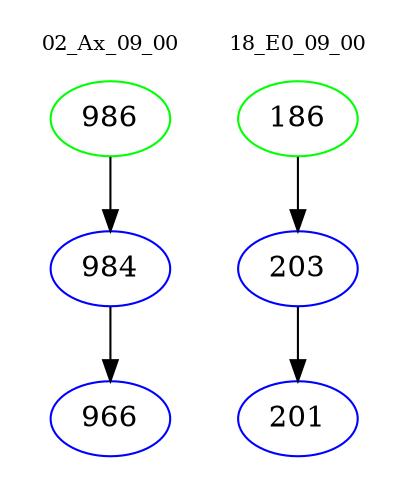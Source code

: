 digraph{
subgraph cluster_0 {
color = white
label = "02_Ax_09_00";
fontsize=10;
T0_986 [label="986", color="green"]
T0_986 -> T0_984 [color="black"]
T0_984 [label="984", color="blue"]
T0_984 -> T0_966 [color="black"]
T0_966 [label="966", color="blue"]
}
subgraph cluster_1 {
color = white
label = "18_E0_09_00";
fontsize=10;
T1_186 [label="186", color="green"]
T1_186 -> T1_203 [color="black"]
T1_203 [label="203", color="blue"]
T1_203 -> T1_201 [color="black"]
T1_201 [label="201", color="blue"]
}
}
